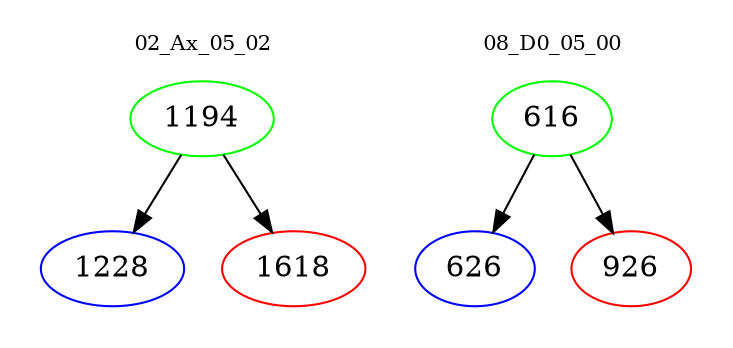 digraph{
subgraph cluster_0 {
color = white
label = "02_Ax_05_02";
fontsize=10;
T0_1194 [label="1194", color="green"]
T0_1194 -> T0_1228 [color="black"]
T0_1228 [label="1228", color="blue"]
T0_1194 -> T0_1618 [color="black"]
T0_1618 [label="1618", color="red"]
}
subgraph cluster_1 {
color = white
label = "08_D0_05_00";
fontsize=10;
T1_616 [label="616", color="green"]
T1_616 -> T1_626 [color="black"]
T1_626 [label="626", color="blue"]
T1_616 -> T1_926 [color="black"]
T1_926 [label="926", color="red"]
}
}
